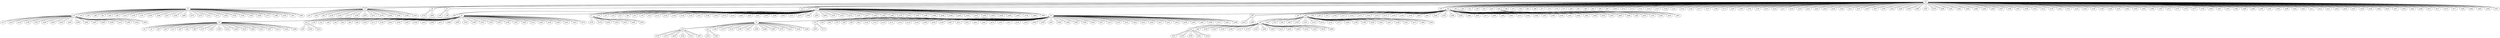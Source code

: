 graph {
n0;
n1;
n2;
n3;
n4;
n5;
n6;
n7;
n8;
n9;
n10;
n11;
n12;
n13;
n14;
n15;
n16;
n17;
n18;
n19;
n20;
n21;
n22;
n23;
n24;
n25;
n26;
n27;
n28;
n29;
n30;
n31;
n32;
n33;
n34;
n35;
n36;
n37;
n38;
n39;
n40;
n41;
n42;
n43;
n44;
n45;
n46;
n47;
n48;
n49;
n50;
n51;
n52;
n53;
n54;
n55;
n56;
n57;
n58;
n59;
n60;
n61;
n62;
n63;
n64;
n65;
n66;
n67;
n68;
n69;
n70;
n71;
n72;
n73;
n74;
n75;
n76;
n77;
n78;
n79;
n80;
n81;
n82;
n83;
n84;
n85;
n86;
n87;
n88;
n89;
n90;
n91;
n92;
n93;
n94;
n95;
n96;
n97;
n98;
n99;
n100;
n101;
n102;
n103;
n104;
n105;
n106;
n107;
n108;
n109;
n110;
n111;
n112;
n113;
n114;
n115;
n116;
n117;
n118;
n119;
n120;
n121;
n122;
n123;
n124;
n125;
n126;
n127;
n128;
n129;
n130;
n131;
n132;
n133;
n134;
n135;
n136;
n137;
n138;
n139;
n140;
n141;
n142;
n143;
n144;
n145;
n146;
n147;
n148;
n149;
n150;
n151;
n152;
n153;
n154;
n155;
n156;
n157;
n158;
n159;
n160;
n161;
n162;
n163;
n164;
n165;
n166;
n167;
n168;
n169;
n170;
n171;
n172;
n173;
n174;
n175;
n176;
n177;
n178;
n179;
n180;
n181;
n182;
n183;
n184;
n185;
n186;
n187;
n188;
n189;
n190;
n191;
n192;
n193;
n194;
n195;
n196;
n197;
n198;
n199;
n200;
n201;
n202;
n203;
n204;
n205;
n206;
n207;
n208;
n209;
n210;
n211;
n212;
n213;
n214;
n215;
n216;
n217;
n218;
n219;
n220;
n221;
n222;
n223;
n224;
n225;
n226;
n227;
n228;
n229;
n230;
n231;
n232;
n233;
n234;
n235;
n236;
n237;
n238;
n239;
n240;
n241;
n242;
n243;
n244;
n245;
n246;
n247;
n248;
n249;
n250;
n251;
n252;
n253;
n254;
n255;
n256;
n257;
n258;
n259;
n260;
n261;
n262;
n263;
n264;
n265;
n266;
n267;
n268;
n269;
n270;
n271;
n272;
n273;
n274;
n275;
n276;
n277;
n278;
n279;
n280;
n281;
n282;
n283;
n284;
n285;
n286;
n287;
n288;
n289;
n290;
n291;
n292;
n293;
n294;
n295;
n296;
n297;
n298;
n299;
n300;
n301;
n302;
n303;
n304;
n305;
n306;
n307;
n308;
n309;
n310;
n311;
n312;
n313;
n314;
n315;
n316;
n317;
n318;
n319;
n320;
n321;
n322;
n323;
n324;
n325;
n326;
n327;
n328;
n329;
n330;
n331;
n332;
n333;
n334;
n335;
n336;
n337;
n338;
n339;
n340;
n341;
n342;
n343;
n344;
n345;
n346;
n347;
n348;
n349;
n350;
n351;
n352;
n353;
n354;
n355;
n356;
n357;
n358;
n359;
n360;
n361;
n362;
n363;
n364;
n365;
n366;
n367;
n368;
n369;
n370;
n371;
n372;
n373;
n374;
n375;
n376;
n377;
n378;
n379;
n380;
n381;
n382;
n383;
n384;
n385;
n386;
n387;
n388;
n389;
n390;
n391;
n392;
n393;
n394;
n395;
n396;
n397;
n398;
n399;
n400;
n401;
n402;
n403;
n404;
n405;
n406;
n407;
n408;
n409;
n410;
n411;
n412;
n413;
n414;
n415;
n416;
n417;
n418;
n419;
n420;
n421;
n422;
n423;
n424;
n425;
n426;
n427;
n428;
n429;
n430;
n431;
n432;
n433;
n434;
n435;
n436;
n437;
n438;
n439;
n440;
n441;
n442;
n443;
n444;
n445;
n446;
n447;
n448;
n449;
n450;
n451;
n452;
n453;
n454;
n455;
n456;
n457;
n458;
n459;
n460;
n461;
n462;
n463;
n464;
n465;
n466;
n467;
n468;
n469;
n470;
n471;
n472;
n473;
n474;
n475;
n476;
n477;
n478;
n479;
n480;
n481;
n482;
n483;
n484;
n485;
n486;
n487;
n488;
n489;
n490;
n491;
n492;
n493;
n494;
n495;
n496;
n497;
n498;
n499;
n0 -- n380;
n0 -- n286;
n0 -- n127;
n0 -- n247;
n0 -- n375;
n0 -- n414;
n0 -- n217;
n0 -- n399;
n0 -- n462;
n0 -- n190;
n0 -- n214;
n0 -- n292;
n0 -- n44;
n0 -- n124;
n0 -- n371;
n0 -- n299;
n0 -- n322;
n0 -- n489;
n0 -- n26;
n0 -- n458;
n0 -- n210;
n0 -- n331;
n0 -- n390;
n0 -- n41;
n0 -- n439;
n0 -- n14;
n0 -- n61;
n0 -- n224;
n0 -- n442;
n0 -- n347;
n0 -- n145;
n0 -- n348;
n0 -- n383;
n0 -- n267;
n0 -- n497;
n0 -- n402;
n0 -- n259;
n0 -- n72;
n0 -- n392;
n0 -- n31;
n0 -- n417;
n0 -- n187;
n0 -- n367;
n0 -- n11;
n0 -- n74;
n0 -- n284;
n0 -- n485;
n0 -- n363;
n0 -- n221;
n0 -- n22;
n0 -- n278;
n0 -- n470;
n0 -- n113;
n0 -- n237;
n0 -- n316;
n0 -- n339;
n0 -- n3;
n0 -- n280;
n0 -- n168;
n0 -- n172;
n0 -- n157;
n0 -- n84;
n0 -- n222;
n0 -- n471;
n0 -- n450;
n0 -- n45;
n0 -- n239;
n0 -- n223;
n0 -- n51;
n0 -- n143;
n0 -- n8;
n0 -- n226;
n0 -- n103;
n0 -- n486;
n0 -- n296;
n0 -- n52;
n0 -- n218;
n0 -- n476;
n0 -- n141;
n0 -- n366;
n0 -- n28;
n0 -- n93;
n0 -- n457;
n0 -- n256;
n0 -- n231;
n0 -- n425;
n0 -- n252;
n0 -- n1;
n0 -- n121;
n0 -- n219;
n0 -- n388;
n0 -- n340;
n0 -- n310;
n0 -- n197;
n0 -- n496;
n0 -- n379;
n0 -- n306;
n0 -- n477;
n0 -- n389;
n0 -- n332;
n0 -- n391;
n0 -- n95;
n0 -- n128;
n0 -- n39;
n0 -- n411;
n0 -- n192;
n0 -- n297;
n0 -- n423;
n0 -- n97;
n0 -- n403;
n0 -- n147;
n0 -- n314;
n0 -- n250;
n0 -- n359;
n0 -- n334;
n0 -- n20;
n0 -- n49;
n0 -- n15;
n0 -- n448;
n0 -- n301;
n0 -- n112;
n0 -- n427;
n0 -- n87;
n0 -- n71;
n0 -- n376;
n0 -- n281;
n0 -- n377;
n0 -- n90;
n0 -- n466;
n0 -- n77;
n0 -- n381;
n0 -- n282;
n0 -- n384;
n0 -- n12;
n0 -- n338;
n0 -- n69;
n0 -- n266;
n1 -- n311;
n1 -- n313;
n1 -- n80;
n1 -- n236;
n1 -- n186;
n1 -- n447;
n1 -- n56;
n1 -- n208;
n1 -- n81;
n1 -- n346;
n1 -- n329;
n1 -- n0;
n1 -- n426;
n1 -- n227;
n1 -- n270;
n1 -- n368;
n1 -- n140;
n1 -- n336;
n1 -- n490;
n1 -- n275;
n1 -- n268;
n1 -- n18;
n1 -- n373;
n1 -- n344;
n1 -- n13;
n1 -- n85;
n1 -- n116;
n1 -- n161;
n1 -- n94;
n1 -- n396;
n2 -- n9;
n3 -- n235;
n3 -- n180;
n3 -- n106;
n3 -- n83;
n3 -- n164;
n3 -- n360;
n3 -- n431;
n3 -- n288;
n3 -- n0;
n3 -- n369;
n3 -- n271;
n3 -- n35;
n3 -- n60;
n3 -- n279;
n3 -- n173;
n4 -- n17;
n4 -- n118;
n4 -- n16;
n4 -- n119;
n4 -- n167;
n4 -- n410;
n4 -- n370;
n4 -- n206;
n4 -- n189;
n4 -- n438;
n4 -- n300;
n4 -- n54;
n4 -- n21;
n4 -- n160;
n4 -- n499;
n5 -- n9;
n6 -- n142;
n6 -- n253;
n6 -- n53;
n6 -- n409;
n6 -- n443;
n6 -- n86;
n6 -- n111;
n6 -- n428;
n6 -- n355;
n6 -- n319;
n6 -- n397;
n6 -- n349;
n6 -- n440;
n6 -- n273;
n6 -- n474;
n6 -- n196;
n6 -- n165;
n6 -- n416;
n6 -- n23;
n6 -- n9;
n6 -- n294;
n6 -- n15;
n6 -- n353;
n6 -- n46;
n6 -- n30;
n6 -- n358;
n6 -- n136;
n6 -- n351;
n6 -- n64;
n6 -- n150;
n6 -- n109;
n6 -- n436;
n6 -- n269;
n6 -- n32;
n6 -- n289;
n6 -- n62;
n6 -- n441;
n7 -- n15;
n7 -- n255;
n7 -- n492;
n7 -- n493;
n7 -- n176;
n7 -- n205;
n7 -- n435;
n7 -- n154;
n8 -- n122;
n8 -- n404;
n8 -- n0;
n9 -- n148;
n9 -- n445;
n9 -- n387;
n9 -- n6;
n9 -- n195;
n9 -- n324;
n9 -- n55;
n9 -- n43;
n9 -- n212;
n9 -- n413;
n9 -- n468;
n9 -- n5;
n9 -- n264;
n9 -- n29;
n9 -- n107;
n9 -- n91;
n9 -- n99;
n9 -- n232;
n9 -- n25;
n9 -- n2;
n9 -- n228;
n10 -- n17;
n10 -- n171;
n10 -- n163;
n11 -- n34;
n11 -- n38;
n11 -- n0;
n12 -- n0;
n13 -- n159;
n13 -- n209;
n13 -- n308;
n13 -- n295;
n13 -- n312;
n13 -- n258;
n13 -- n1;
n13 -- n162;
n13 -- n238;
n13 -- n491;
n13 -- n262;
n13 -- n204;
n13 -- n287;
n13 -- n386;
n13 -- n152;
n13 -- n242;
n13 -- n73;
n13 -- n432;
n13 -- n102;
n14 -- n0;
n14 -- n66;
n15 -- n465;
n15 -- n33;
n15 -- n420;
n15 -- n479;
n15 -- n126;
n15 -- n7;
n15 -- n120;
n15 -- n6;
n15 -- n50;
n15 -- n464;
n15 -- n151;
n15 -- n456;
n15 -- n325;
n15 -- n449;
n15 -- n129;
n15 -- n230;
n15 -- n430;
n15 -- n115;
n15 -- n229;
n15 -- n79;
n15 -- n494;
n15 -- n76;
n15 -- n241;
n15 -- n248;
n15 -- n19;
n15 -- n37;
n15 -- n323;
n15 -- n57;
n15 -- n434;
n15 -- n446;
n15 -- n342;
n15 -- n216;
n15 -- n249;
n15 -- n303;
n15 -- n398;
n15 -- n290;
n15 -- n408;
n15 -- n318;
n15 -- n372;
n15 -- n365;
n15 -- n406;
n15 -- n394;
n15 -- n245;
n15 -- n378;
n15 -- n293;
n15 -- n27;
n15 -- n0;
n15 -- n480;
n15 -- n272;
n15 -- n156;
n15 -- n274;
n15 -- n337;
n15 -- n170;
n15 -- n374;
n15 -- n352;
n15 -- n135;
n15 -- n298;
n15 -- n158;
n16 -- n240;
n16 -- n138;
n16 -- n487;
n16 -- n4;
n16 -- n244;
n16 -- n153;
n16 -- n472;
n17 -- n350;
n17 -- n455;
n17 -- n139;
n17 -- n92;
n17 -- n131;
n17 -- n451;
n17 -- n382;
n17 -- n88;
n17 -- n211;
n17 -- n345;
n17 -- n134;
n17 -- n185;
n17 -- n385;
n17 -- n481;
n17 -- n422;
n17 -- n343;
n17 -- n415;
n17 -- n78;
n17 -- n475;
n17 -- n395;
n17 -- n467;
n17 -- n405;
n17 -- n4;
n17 -- n437;
n17 -- n429;
n17 -- n89;
n17 -- n498;
n17 -- n261;
n17 -- n463;
n17 -- n276;
n17 -- n335;
n17 -- n469;
n17 -- n166;
n17 -- n424;
n17 -- n10;
n17 -- n184;
n17 -- n307;
n17 -- n251;
n17 -- n114;
n17 -- n207;
n17 -- n421;
n17 -- n22;
n17 -- n459;
n17 -- n418;
n17 -- n263;
n17 -- n130;
n17 -- n407;
n17 -- n63;
n17 -- n133;
n17 -- n362;
n17 -- n104;
n17 -- n65;
n17 -- n317;
n17 -- n361;
n18 -- n1;
n19 -- n15;
n20 -- n0;
n21 -- n4;
n21 -- n243;
n21 -- n305;
n22 -- n17;
n22 -- n277;
n22 -- n401;
n22 -- n193;
n22 -- n356;
n22 -- n155;
n22 -- n201;
n22 -- n105;
n22 -- n47;
n22 -- n327;
n22 -- n200;
n22 -- n452;
n22 -- n315;
n22 -- n59;
n22 -- n254;
n22 -- n453;
n22 -- n320;
n22 -- n0;
n22 -- n178;
n22 -- n354;
n22 -- n285;
n22 -- n144;
n22 -- n246;
n22 -- n302;
n22 -- n488;
n22 -- n326;
n22 -- n304;
n22 -- n132;
n22 -- n202;
n22 -- n67;
n22 -- n75;
n22 -- n117;
n22 -- n357;
n22 -- n137;
n22 -- n400;
n22 -- n177;
n22 -- n233;
n22 -- n58;
n22 -- n183;
n22 -- n460;
n22 -- n40;
n22 -- n260;
n22 -- n265;
n22 -- n444;
n23 -- n213;
n23 -- n6;
n23 -- n182;
n23 -- n36;
n24 -- n419;
n24 -- n42;
n24 -- n330;
n24 -- n393;
n24 -- n257;
n24 -- n364;
n25 -- n9;
n26 -- n98;
n26 -- n0;
n26 -- n234;
n27 -- n15;
n28 -- n0;
n29 -- n9;
n30 -- n6;
n31 -- n0;
n32 -- n6;
n33 -- n15;
n34 -- n11;
n35 -- n3;
n36 -- n23;
n37 -- n15;
n38 -- n11;
n39 -- n0;
n40 -- n22;
n40 -- n483;
n40 -- n412;
n41 -- n0;
n42 -- n68;
n42 -- n108;
n42 -- n478;
n42 -- n203;
n42 -- n149;
n42 -- n333;
n42 -- n194;
n42 -- n146;
n42 -- n58;
n42 -- n181;
n42 -- n309;
n42 -- n174;
n42 -- n433;
n42 -- n179;
n42 -- n215;
n42 -- n291;
n42 -- n484;
n42 -- n169;
n42 -- n24;
n43 -- n9;
n44 -- n0;
n45 -- n283;
n45 -- n0;
n45 -- n191;
n45 -- n461;
n45 -- n454;
n46 -- n6;
n47 -- n22;
n48 -- n58;
n49 -- n0;
n50 -- n15;
n51 -- n0;
n52 -- n0;
n53 -- n6;
n54 -- n4;
n55 -- n9;
n56 -- n1;
n57 -- n15;
n58 -- n175;
n58 -- n42;
n58 -- n328;
n58 -- n22;
n58 -- n225;
n58 -- n188;
n58 -- n100;
n58 -- n341;
n58 -- n82;
n58 -- n495;
n58 -- n110;
n58 -- n321;
n58 -- n473;
n58 -- n96;
n58 -- n123;
n58 -- n70;
n58 -- n220;
n58 -- n198;
n58 -- n101;
n58 -- n48;
n58 -- n125;
n58 -- n482;
n58 -- n199;
n59 -- n22;
n60 -- n3;
n61 -- n0;
n62 -- n6;
n63 -- n17;
n64 -- n6;
n65 -- n17;
n66 -- n14;
n67 -- n22;
n68 -- n42;
n69 -- n0;
n70 -- n58;
n71 -- n0;
n72 -- n0;
n73 -- n13;
n74 -- n0;
n75 -- n22;
n76 -- n15;
n77 -- n0;
n78 -- n17;
n79 -- n15;
n80 -- n1;
n81 -- n1;
n82 -- n58;
n83 -- n3;
n84 -- n0;
n85 -- n1;
n86 -- n6;
n87 -- n0;
n88 -- n17;
n89 -- n17;
n90 -- n0;
n91 -- n9;
n92 -- n17;
n93 -- n0;
n94 -- n1;
n95 -- n0;
n96 -- n58;
n97 -- n0;
n98 -- n26;
n99 -- n9;
n100 -- n58;
n101 -- n58;
n102 -- n13;
n103 -- n0;
n104 -- n17;
n105 -- n22;
n106 -- n3;
n107 -- n9;
n108 -- n42;
n109 -- n6;
n110 -- n58;
n111 -- n6;
n112 -- n0;
n113 -- n0;
n114 -- n17;
n115 -- n15;
n116 -- n1;
n117 -- n22;
n118 -- n4;
n119 -- n4;
n120 -- n15;
n121 -- n0;
n122 -- n8;
n123 -- n58;
n124 -- n0;
n125 -- n58;
n126 -- n15;
n127 -- n0;
n128 -- n0;
n129 -- n15;
n130 -- n17;
n131 -- n17;
n132 -- n22;
n133 -- n17;
n134 -- n17;
n135 -- n15;
n136 -- n6;
n137 -- n22;
n138 -- n16;
n139 -- n17;
n140 -- n1;
n141 -- n0;
n142 -- n6;
n143 -- n0;
n144 -- n22;
n145 -- n0;
n146 -- n42;
n147 -- n0;
n148 -- n9;
n149 -- n42;
n150 -- n6;
n151 -- n15;
n152 -- n13;
n153 -- n16;
n154 -- n7;
n155 -- n22;
n156 -- n15;
n157 -- n0;
n158 -- n15;
n159 -- n13;
n160 -- n4;
n161 -- n1;
n162 -- n13;
n163 -- n10;
n164 -- n3;
n165 -- n6;
n166 -- n17;
n167 -- n4;
n168 -- n0;
n169 -- n42;
n170 -- n15;
n171 -- n10;
n172 -- n0;
n173 -- n3;
n174 -- n42;
n175 -- n58;
n176 -- n7;
n177 -- n22;
n178 -- n22;
n179 -- n42;
n180 -- n3;
n181 -- n42;
n182 -- n23;
n183 -- n22;
n184 -- n17;
n185 -- n17;
n186 -- n1;
n187 -- n0;
n188 -- n58;
n189 -- n4;
n190 -- n0;
n191 -- n45;
n192 -- n0;
n193 -- n22;
n194 -- n42;
n195 -- n9;
n196 -- n6;
n197 -- n0;
n198 -- n58;
n199 -- n58;
n200 -- n22;
n201 -- n22;
n202 -- n22;
n203 -- n42;
n204 -- n13;
n205 -- n7;
n206 -- n4;
n207 -- n17;
n208 -- n1;
n209 -- n13;
n210 -- n0;
n211 -- n17;
n212 -- n9;
n213 -- n23;
n214 -- n0;
n215 -- n42;
n216 -- n15;
n217 -- n0;
n218 -- n0;
n219 -- n0;
n220 -- n58;
n221 -- n0;
n222 -- n0;
n223 -- n0;
n224 -- n0;
n225 -- n58;
n226 -- n0;
n227 -- n1;
n228 -- n9;
n229 -- n15;
n230 -- n15;
n231 -- n0;
n232 -- n9;
n233 -- n22;
n234 -- n26;
n235 -- n3;
n236 -- n1;
n237 -- n0;
n238 -- n13;
n239 -- n0;
n240 -- n16;
n241 -- n15;
n242 -- n13;
n243 -- n21;
n244 -- n16;
n245 -- n15;
n246 -- n22;
n247 -- n0;
n248 -- n15;
n249 -- n15;
n250 -- n0;
n251 -- n17;
n252 -- n0;
n253 -- n6;
n254 -- n22;
n255 -- n7;
n256 -- n0;
n257 -- n24;
n258 -- n13;
n259 -- n0;
n260 -- n22;
n261 -- n17;
n262 -- n13;
n263 -- n17;
n264 -- n9;
n265 -- n22;
n266 -- n0;
n267 -- n0;
n268 -- n1;
n269 -- n6;
n270 -- n1;
n271 -- n3;
n272 -- n15;
n273 -- n6;
n274 -- n15;
n275 -- n1;
n276 -- n17;
n277 -- n22;
n278 -- n0;
n279 -- n3;
n280 -- n0;
n281 -- n0;
n282 -- n0;
n283 -- n45;
n284 -- n0;
n285 -- n22;
n286 -- n0;
n287 -- n13;
n288 -- n3;
n289 -- n6;
n290 -- n15;
n291 -- n42;
n292 -- n0;
n293 -- n15;
n294 -- n6;
n295 -- n13;
n296 -- n0;
n297 -- n0;
n298 -- n15;
n299 -- n0;
n300 -- n4;
n301 -- n0;
n302 -- n22;
n303 -- n15;
n304 -- n22;
n305 -- n21;
n306 -- n0;
n307 -- n17;
n308 -- n13;
n309 -- n42;
n310 -- n0;
n311 -- n1;
n312 -- n13;
n313 -- n1;
n314 -- n0;
n315 -- n22;
n316 -- n0;
n317 -- n17;
n318 -- n15;
n319 -- n6;
n320 -- n22;
n321 -- n58;
n322 -- n0;
n323 -- n15;
n324 -- n9;
n325 -- n15;
n326 -- n22;
n327 -- n22;
n328 -- n58;
n329 -- n1;
n330 -- n24;
n331 -- n0;
n332 -- n0;
n333 -- n42;
n334 -- n0;
n335 -- n17;
n336 -- n1;
n337 -- n15;
n338 -- n0;
n339 -- n0;
n340 -- n0;
n341 -- n58;
n342 -- n15;
n343 -- n17;
n344 -- n1;
n345 -- n17;
n346 -- n1;
n347 -- n0;
n348 -- n0;
n349 -- n6;
n350 -- n17;
n351 -- n6;
n352 -- n15;
n353 -- n6;
n354 -- n22;
n355 -- n6;
n356 -- n22;
n357 -- n22;
n358 -- n6;
n359 -- n0;
n360 -- n3;
n361 -- n17;
n362 -- n17;
n363 -- n0;
n364 -- n24;
n365 -- n15;
n366 -- n0;
n367 -- n0;
n368 -- n1;
n369 -- n3;
n370 -- n4;
n371 -- n0;
n372 -- n15;
n373 -- n1;
n374 -- n15;
n375 -- n0;
n376 -- n0;
n377 -- n0;
n378 -- n15;
n379 -- n0;
n380 -- n0;
n381 -- n0;
n382 -- n17;
n383 -- n0;
n384 -- n0;
n385 -- n17;
n386 -- n13;
n387 -- n9;
n388 -- n0;
n389 -- n0;
n390 -- n0;
n391 -- n0;
n392 -- n0;
n393 -- n24;
n394 -- n15;
n395 -- n17;
n396 -- n1;
n397 -- n6;
n398 -- n15;
n399 -- n0;
n400 -- n22;
n401 -- n22;
n402 -- n0;
n403 -- n0;
n404 -- n8;
n405 -- n17;
n406 -- n15;
n407 -- n17;
n408 -- n15;
n409 -- n6;
n410 -- n4;
n411 -- n0;
n412 -- n40;
n413 -- n9;
n414 -- n0;
n415 -- n17;
n416 -- n6;
n417 -- n0;
n418 -- n17;
n419 -- n24;
n420 -- n15;
n421 -- n17;
n422 -- n17;
n423 -- n0;
n424 -- n17;
n425 -- n0;
n426 -- n1;
n427 -- n0;
n428 -- n6;
n429 -- n17;
n430 -- n15;
n431 -- n3;
n432 -- n13;
n433 -- n42;
n434 -- n15;
n435 -- n7;
n436 -- n6;
n437 -- n17;
n438 -- n4;
n439 -- n0;
n440 -- n6;
n441 -- n6;
n442 -- n0;
n443 -- n6;
n444 -- n22;
n445 -- n9;
n446 -- n15;
n447 -- n1;
n448 -- n0;
n449 -- n15;
n450 -- n0;
n451 -- n17;
n452 -- n22;
n453 -- n22;
n454 -- n45;
n455 -- n17;
n456 -- n15;
n457 -- n0;
n458 -- n0;
n459 -- n17;
n460 -- n22;
n461 -- n45;
n462 -- n0;
n463 -- n17;
n464 -- n15;
n465 -- n15;
n466 -- n0;
n467 -- n17;
n468 -- n9;
n469 -- n17;
n470 -- n0;
n471 -- n0;
n472 -- n16;
n473 -- n58;
n474 -- n6;
n475 -- n17;
n476 -- n0;
n477 -- n0;
n478 -- n42;
n479 -- n15;
n480 -- n15;
n481 -- n17;
n482 -- n58;
n483 -- n40;
n484 -- n42;
n485 -- n0;
n486 -- n0;
n487 -- n16;
n488 -- n22;
n489 -- n0;
n490 -- n1;
n491 -- n13;
n492 -- n7;
n493 -- n7;
n494 -- n15;
n495 -- n58;
n496 -- n0;
n497 -- n0;
n498 -- n17;
n499 -- n4;
}
